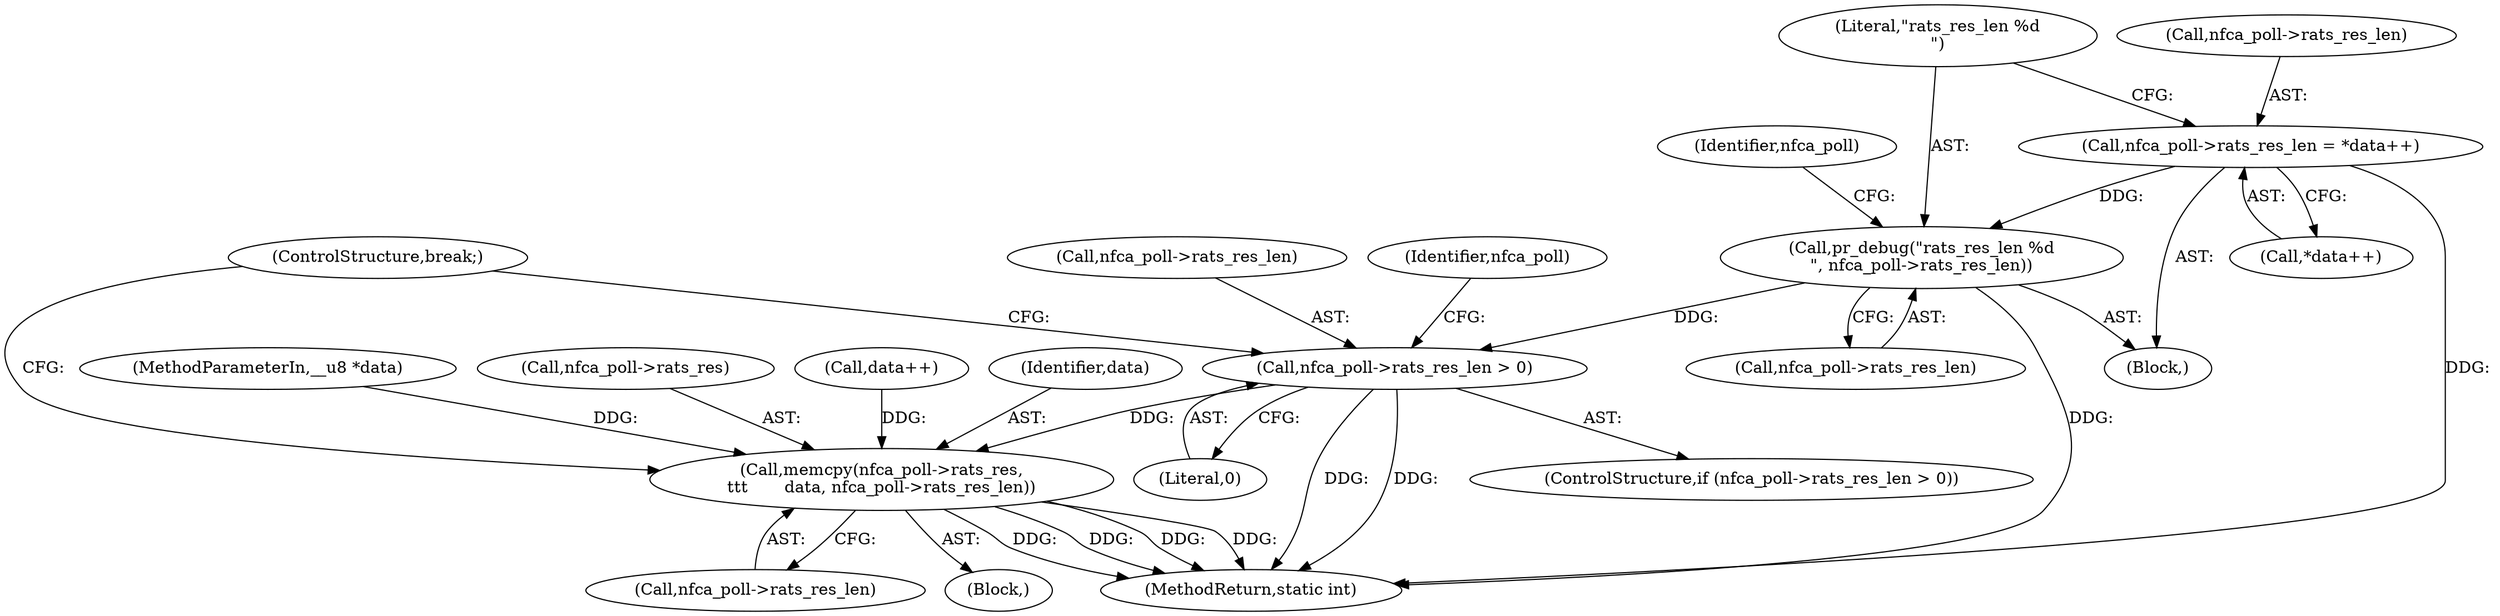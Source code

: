 digraph "1_linux_67de956ff5dc1d4f321e16cfbd63f5be3b691b43@pointer" {
"1000128" [label="(Call,pr_debug(\"rats_res_len %d\n\", nfca_poll->rats_res_len))"];
"1000121" [label="(Call,nfca_poll->rats_res_len = *data++)"];
"1000134" [label="(Call,nfca_poll->rats_res_len > 0)"];
"1000140" [label="(Call,memcpy(nfca_poll->rats_res,\n\t\t\t       data, nfca_poll->rats_res_len))"];
"1000145" [label="(Call,nfca_poll->rats_res_len)"];
"1000103" [label="(MethodParameterIn,__u8 *data)"];
"1000141" [label="(Call,nfca_poll->rats_res)"];
"1000111" [label="(Block,)"];
"1000140" [label="(Call,memcpy(nfca_poll->rats_res,\n\t\t\t       data, nfca_poll->rats_res_len))"];
"1000130" [label="(Call,nfca_poll->rats_res_len)"];
"1000125" [label="(Call,*data++)"];
"1000136" [label="(Identifier,nfca_poll)"];
"1000121" [label="(Call,nfca_poll->rats_res_len = *data++)"];
"1000134" [label="(Call,nfca_poll->rats_res_len > 0)"];
"1000128" [label="(Call,pr_debug(\"rats_res_len %d\n\", nfca_poll->rats_res_len))"];
"1000126" [label="(Call,data++)"];
"1000135" [label="(Call,nfca_poll->rats_res_len)"];
"1000196" [label="(MethodReturn,static int)"];
"1000122" [label="(Call,nfca_poll->rats_res_len)"];
"1000139" [label="(Block,)"];
"1000133" [label="(ControlStructure,if (nfca_poll->rats_res_len > 0))"];
"1000144" [label="(Identifier,data)"];
"1000142" [label="(Identifier,nfca_poll)"];
"1000148" [label="(ControlStructure,break;)"];
"1000129" [label="(Literal,\"rats_res_len %d\n\")"];
"1000138" [label="(Literal,0)"];
"1000128" -> "1000111"  [label="AST: "];
"1000128" -> "1000130"  [label="CFG: "];
"1000129" -> "1000128"  [label="AST: "];
"1000130" -> "1000128"  [label="AST: "];
"1000136" -> "1000128"  [label="CFG: "];
"1000128" -> "1000196"  [label="DDG: "];
"1000121" -> "1000128"  [label="DDG: "];
"1000128" -> "1000134"  [label="DDG: "];
"1000121" -> "1000111"  [label="AST: "];
"1000121" -> "1000125"  [label="CFG: "];
"1000122" -> "1000121"  [label="AST: "];
"1000125" -> "1000121"  [label="AST: "];
"1000129" -> "1000121"  [label="CFG: "];
"1000121" -> "1000196"  [label="DDG: "];
"1000134" -> "1000133"  [label="AST: "];
"1000134" -> "1000138"  [label="CFG: "];
"1000135" -> "1000134"  [label="AST: "];
"1000138" -> "1000134"  [label="AST: "];
"1000142" -> "1000134"  [label="CFG: "];
"1000148" -> "1000134"  [label="CFG: "];
"1000134" -> "1000196"  [label="DDG: "];
"1000134" -> "1000196"  [label="DDG: "];
"1000134" -> "1000140"  [label="DDG: "];
"1000140" -> "1000139"  [label="AST: "];
"1000140" -> "1000145"  [label="CFG: "];
"1000141" -> "1000140"  [label="AST: "];
"1000144" -> "1000140"  [label="AST: "];
"1000145" -> "1000140"  [label="AST: "];
"1000148" -> "1000140"  [label="CFG: "];
"1000140" -> "1000196"  [label="DDG: "];
"1000140" -> "1000196"  [label="DDG: "];
"1000140" -> "1000196"  [label="DDG: "];
"1000140" -> "1000196"  [label="DDG: "];
"1000126" -> "1000140"  [label="DDG: "];
"1000103" -> "1000140"  [label="DDG: "];
}
